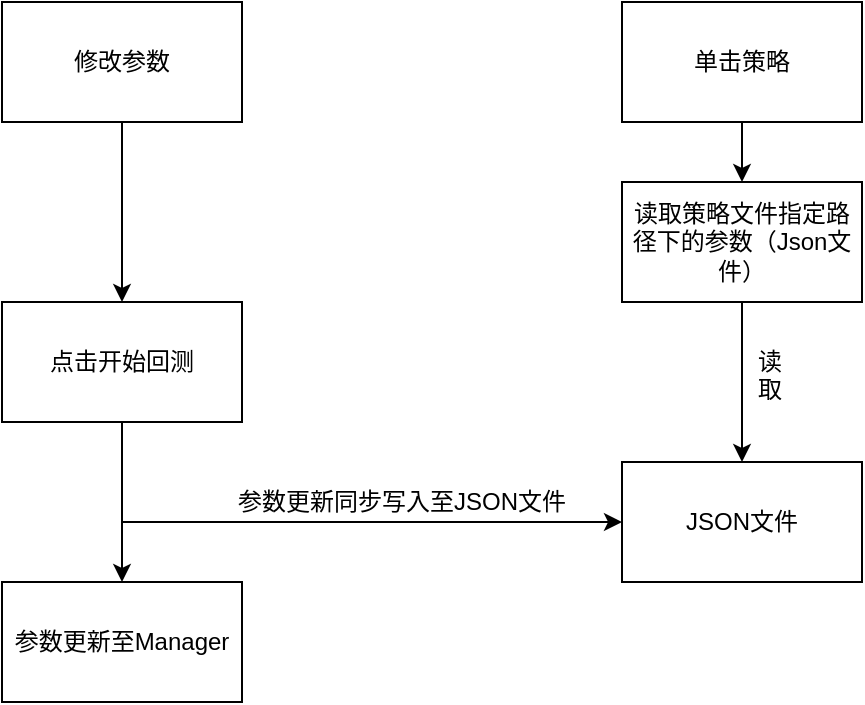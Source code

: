 <mxfile version="20.6.0" type="github">
  <diagram id="6VGzWPYurVuNuBiJHSlM" name="第 1 页">
    <mxGraphModel dx="1422" dy="762" grid="1" gridSize="10" guides="1" tooltips="1" connect="1" arrows="1" fold="1" page="1" pageScale="1" pageWidth="827" pageHeight="1169" math="0" shadow="0">
      <root>
        <mxCell id="0" />
        <mxCell id="1" parent="0" />
        <mxCell id="4LrZ7UISD7c1I4nNWBPo-3" style="edgeStyle=orthogonalEdgeStyle;rounded=0;orthogonalLoop=1;jettySize=auto;html=1;exitX=0.5;exitY=1;exitDx=0;exitDy=0;entryX=0.5;entryY=0;entryDx=0;entryDy=0;entryPerimeter=0;" edge="1" parent="1" source="4LrZ7UISD7c1I4nNWBPo-1">
          <mxGeometry relative="1" as="geometry">
            <mxPoint x="440" y="120" as="targetPoint" />
          </mxGeometry>
        </mxCell>
        <mxCell id="4LrZ7UISD7c1I4nNWBPo-1" value="单击策略" style="rounded=0;whiteSpace=wrap;html=1;" vertex="1" parent="1">
          <mxGeometry x="380" y="30" width="120" height="60" as="geometry" />
        </mxCell>
        <mxCell id="4LrZ7UISD7c1I4nNWBPo-13" value="" style="edgeStyle=orthogonalEdgeStyle;rounded=0;orthogonalLoop=1;jettySize=auto;html=1;" edge="1" parent="1" source="4LrZ7UISD7c1I4nNWBPo-11">
          <mxGeometry relative="1" as="geometry">
            <mxPoint x="440" y="260" as="targetPoint" />
          </mxGeometry>
        </mxCell>
        <mxCell id="4LrZ7UISD7c1I4nNWBPo-11" value="读取策略文件指定路径下的参数（Json文件）" style="rounded=0;whiteSpace=wrap;html=1;" vertex="1" parent="1">
          <mxGeometry x="380" y="120" width="120" height="60" as="geometry" />
        </mxCell>
        <mxCell id="4LrZ7UISD7c1I4nNWBPo-15" value="JSON文件" style="rounded=0;whiteSpace=wrap;html=1;" vertex="1" parent="1">
          <mxGeometry x="380" y="260" width="120" height="60" as="geometry" />
        </mxCell>
        <mxCell id="4LrZ7UISD7c1I4nNWBPo-16" value="读&lt;br&gt;取" style="text;html=1;strokeColor=none;fillColor=none;align=center;verticalAlign=middle;whiteSpace=wrap;overflow=hidden;" vertex="1" parent="1">
          <mxGeometry x="414" y="200" width="80" height="30" as="geometry" />
        </mxCell>
        <mxCell id="4LrZ7UISD7c1I4nNWBPo-19" value="" style="edgeStyle=orthogonalEdgeStyle;rounded=0;orthogonalLoop=1;jettySize=auto;html=1;" edge="1" parent="1" source="4LrZ7UISD7c1I4nNWBPo-17" target="4LrZ7UISD7c1I4nNWBPo-18">
          <mxGeometry relative="1" as="geometry" />
        </mxCell>
        <mxCell id="4LrZ7UISD7c1I4nNWBPo-17" value="修改参数" style="rounded=0;whiteSpace=wrap;html=1;" vertex="1" parent="1">
          <mxGeometry x="70" y="30" width="120" height="60" as="geometry" />
        </mxCell>
        <mxCell id="4LrZ7UISD7c1I4nNWBPo-21" value="" style="edgeStyle=orthogonalEdgeStyle;rounded=0;orthogonalLoop=1;jettySize=auto;html=1;" edge="1" parent="1" source="4LrZ7UISD7c1I4nNWBPo-18" target="4LrZ7UISD7c1I4nNWBPo-20">
          <mxGeometry relative="1" as="geometry" />
        </mxCell>
        <mxCell id="4LrZ7UISD7c1I4nNWBPo-18" value="点击开始回测" style="whiteSpace=wrap;html=1;rounded=0;" vertex="1" parent="1">
          <mxGeometry x="70" y="180" width="120" height="60" as="geometry" />
        </mxCell>
        <mxCell id="4LrZ7UISD7c1I4nNWBPo-22" style="edgeStyle=orthogonalEdgeStyle;rounded=0;orthogonalLoop=1;jettySize=auto;html=1;entryX=0;entryY=0.5;entryDx=0;entryDy=0;" edge="1" parent="1" target="4LrZ7UISD7c1I4nNWBPo-15">
          <mxGeometry relative="1" as="geometry">
            <mxPoint x="130" y="280" as="sourcePoint" />
            <Array as="points">
              <mxPoint x="130" y="290" />
            </Array>
          </mxGeometry>
        </mxCell>
        <mxCell id="4LrZ7UISD7c1I4nNWBPo-20" value="参数更新至Manager" style="whiteSpace=wrap;html=1;rounded=0;" vertex="1" parent="1">
          <mxGeometry x="70" y="320" width="120" height="60" as="geometry" />
        </mxCell>
        <mxCell id="4LrZ7UISD7c1I4nNWBPo-24" value="参数更新同步写入至JSON文件" style="text;html=1;strokeColor=none;fillColor=none;align=center;verticalAlign=middle;whiteSpace=wrap;overflow=hidden;" vertex="1" parent="1">
          <mxGeometry x="180" y="270" width="180" height="20" as="geometry" />
        </mxCell>
      </root>
    </mxGraphModel>
  </diagram>
</mxfile>
